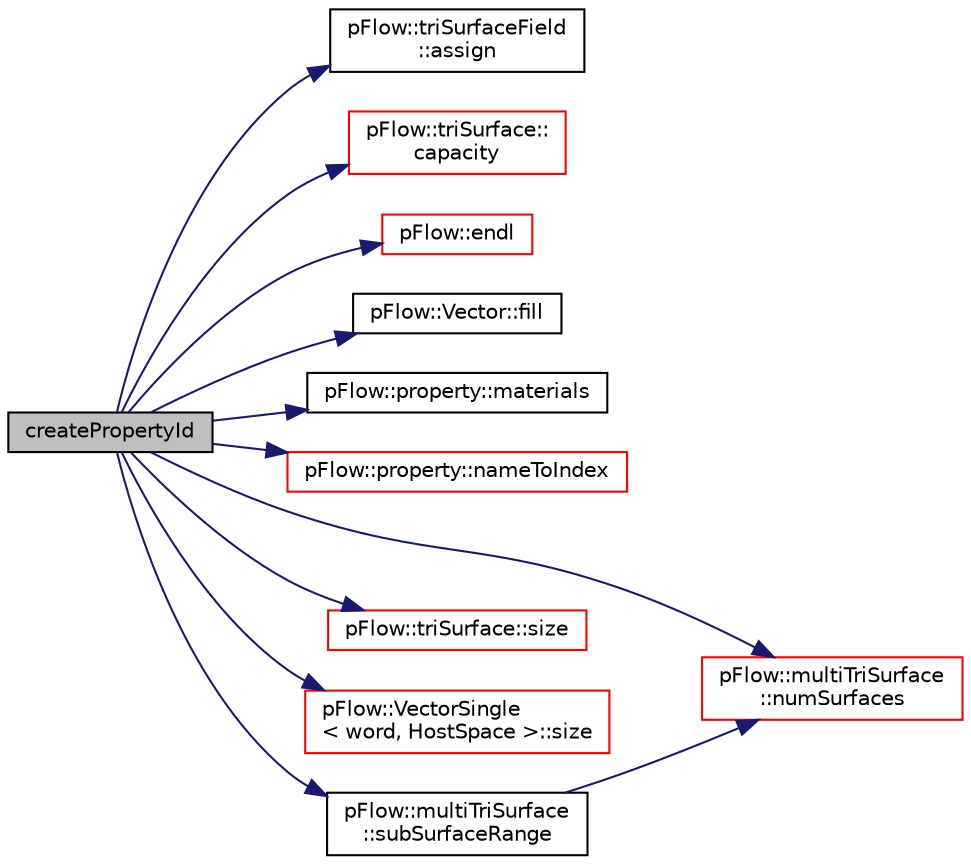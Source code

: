 digraph "createPropertyId"
{
 // LATEX_PDF_SIZE
  edge [fontname="Helvetica",fontsize="10",labelfontname="Helvetica",labelfontsize="10"];
  node [fontname="Helvetica",fontsize="10",shape=record];
  rankdir="LR";
  Node1 [label="createPropertyId",height=0.2,width=0.4,color="black", fillcolor="grey75", style="filled", fontcolor="black",tooltip="Find property id of each triangle based on the supplied material name and the surface wall that the t..."];
  Node1 -> Node2 [color="midnightblue",fontsize="10",style="solid",fontname="Helvetica"];
  Node2 [label="pFlow::triSurfaceField\l::assign",height=0.2,width=0.4,color="black", fillcolor="white", style="filled",URL="$classpFlow_1_1triSurfaceField.html#a0504546ab3c27dfcc25afc209b8b0b2d",tooltip=" "];
  Node1 -> Node3 [color="midnightblue",fontsize="10",style="solid",fontname="Helvetica"];
  Node3 [label="pFlow::triSurface::\lcapacity",height=0.2,width=0.4,color="red", fillcolor="white", style="filled",URL="$classpFlow_1_1triSurface.html#af0bead6b4b4f0990ec3e4837bd1e1ea3",tooltip=" "];
  Node1 -> Node5 [color="midnightblue",fontsize="10",style="solid",fontname="Helvetica"];
  Node5 [label="pFlow::endl",height=0.2,width=0.4,color="red", fillcolor="white", style="filled",URL="$namespacepFlow.html#aba8f0c455a3fdb4b05ad33a25b13b189",tooltip="Add newline and flush stream."];
  Node1 -> Node7 [color="midnightblue",fontsize="10",style="solid",fontname="Helvetica"];
  Node7 [label="pFlow::Vector::fill",height=0.2,width=0.4,color="black", fillcolor="white", style="filled",URL="$classpFlow_1_1Vector.html#a34b3e020ef4d15f9b2442bfff37f19b8",tooltip=" "];
  Node1 -> Node8 [color="midnightblue",fontsize="10",style="solid",fontname="Helvetica"];
  Node8 [label="pFlow::property::materials",height=0.2,width=0.4,color="black", fillcolor="white", style="filled",URL="$classpFlow_1_1property.html#aaeda027258dc1f7b8d1af3a482a2367a",tooltip="Return list of material names."];
  Node1 -> Node9 [color="midnightblue",fontsize="10",style="solid",fontname="Helvetica"];
  Node9 [label="pFlow::property::nameToIndex",height=0.2,width=0.4,color="red", fillcolor="white", style="filled",URL="$classpFlow_1_1property.html#ad53527edc63114fb6bebe409db8dedbf",tooltip="Get the name of material in index idx Return true, if the name found, otherwise false."];
  Node1 -> Node11 [color="midnightblue",fontsize="10",style="solid",fontname="Helvetica"];
  Node11 [label="pFlow::multiTriSurface\l::numSurfaces",height=0.2,width=0.4,color="red", fillcolor="white", style="filled",URL="$classpFlow_1_1multiTriSurface.html#a0bdb2609596e5b00a56640bf61bd2a59",tooltip=" "];
  Node1 -> Node13 [color="midnightblue",fontsize="10",style="solid",fontname="Helvetica"];
  Node13 [label="pFlow::triSurface::size",height=0.2,width=0.4,color="red", fillcolor="white", style="filled",URL="$classpFlow_1_1triSurface.html#a29636b87d7c459031e2410e5d7623b0f",tooltip=" "];
  Node1 -> Node15 [color="midnightblue",fontsize="10",style="solid",fontname="Helvetica"];
  Node15 [label="pFlow::VectorSingle\l\< word, HostSpace \>::size",height=0.2,width=0.4,color="red", fillcolor="white", style="filled",URL="$classpFlow_1_1VectorSingle_3_01word_00_01HostSpace_01_4.html#a91e42e32d0d132f5a4ea77685e441f12",tooltip="Size of the vector."];
  Node1 -> Node17 [color="midnightblue",fontsize="10",style="solid",fontname="Helvetica"];
  Node17 [label="pFlow::multiTriSurface\l::subSurfaceRange",height=0.2,width=0.4,color="black", fillcolor="white", style="filled",URL="$classpFlow_1_1multiTriSurface.html#aa5728335dac4aa3f2a755de597964adf",tooltip=" "];
  Node17 -> Node11 [color="midnightblue",fontsize="10",style="solid",fontname="Helvetica"];
}

